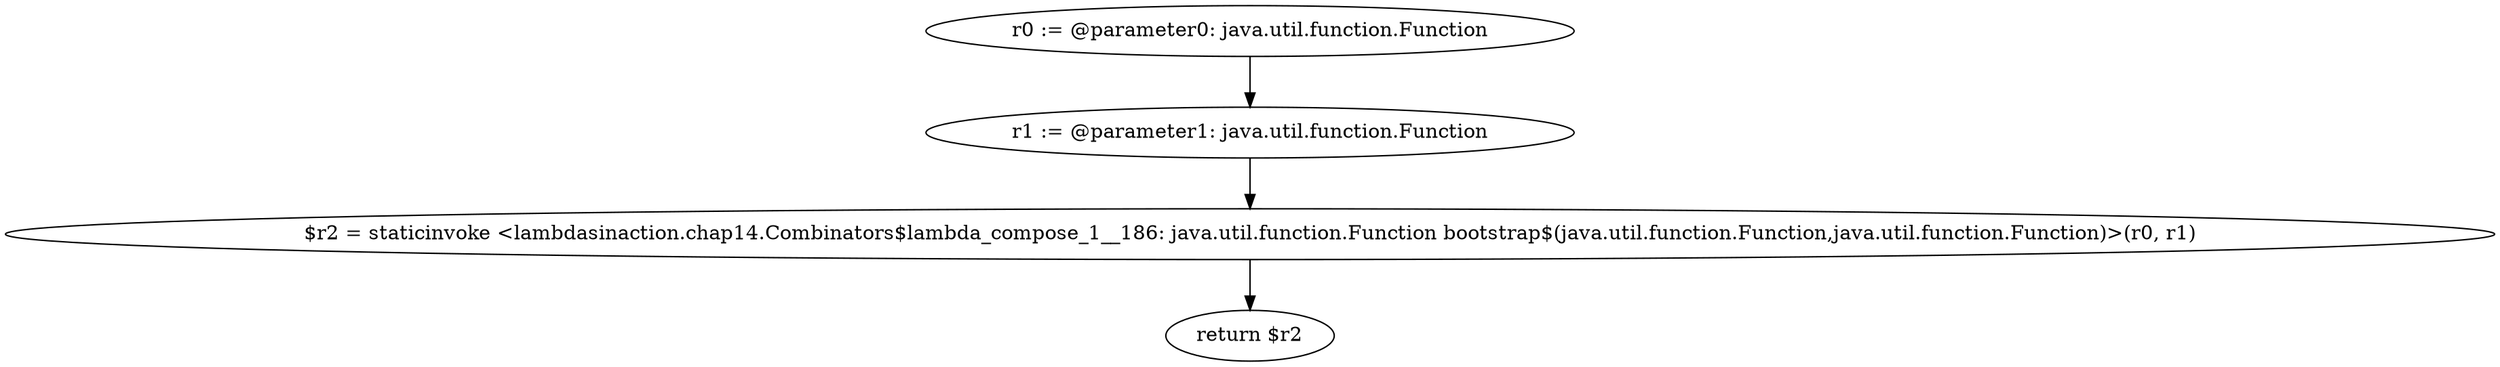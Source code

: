 digraph "unitGraph" {
    "r0 := @parameter0: java.util.function.Function"
    "r1 := @parameter1: java.util.function.Function"
    "$r2 = staticinvoke <lambdasinaction.chap14.Combinators$lambda_compose_1__186: java.util.function.Function bootstrap$(java.util.function.Function,java.util.function.Function)>(r0, r1)"
    "return $r2"
    "r0 := @parameter0: java.util.function.Function"->"r1 := @parameter1: java.util.function.Function";
    "r1 := @parameter1: java.util.function.Function"->"$r2 = staticinvoke <lambdasinaction.chap14.Combinators$lambda_compose_1__186: java.util.function.Function bootstrap$(java.util.function.Function,java.util.function.Function)>(r0, r1)";
    "$r2 = staticinvoke <lambdasinaction.chap14.Combinators$lambda_compose_1__186: java.util.function.Function bootstrap$(java.util.function.Function,java.util.function.Function)>(r0, r1)"->"return $r2";
}
